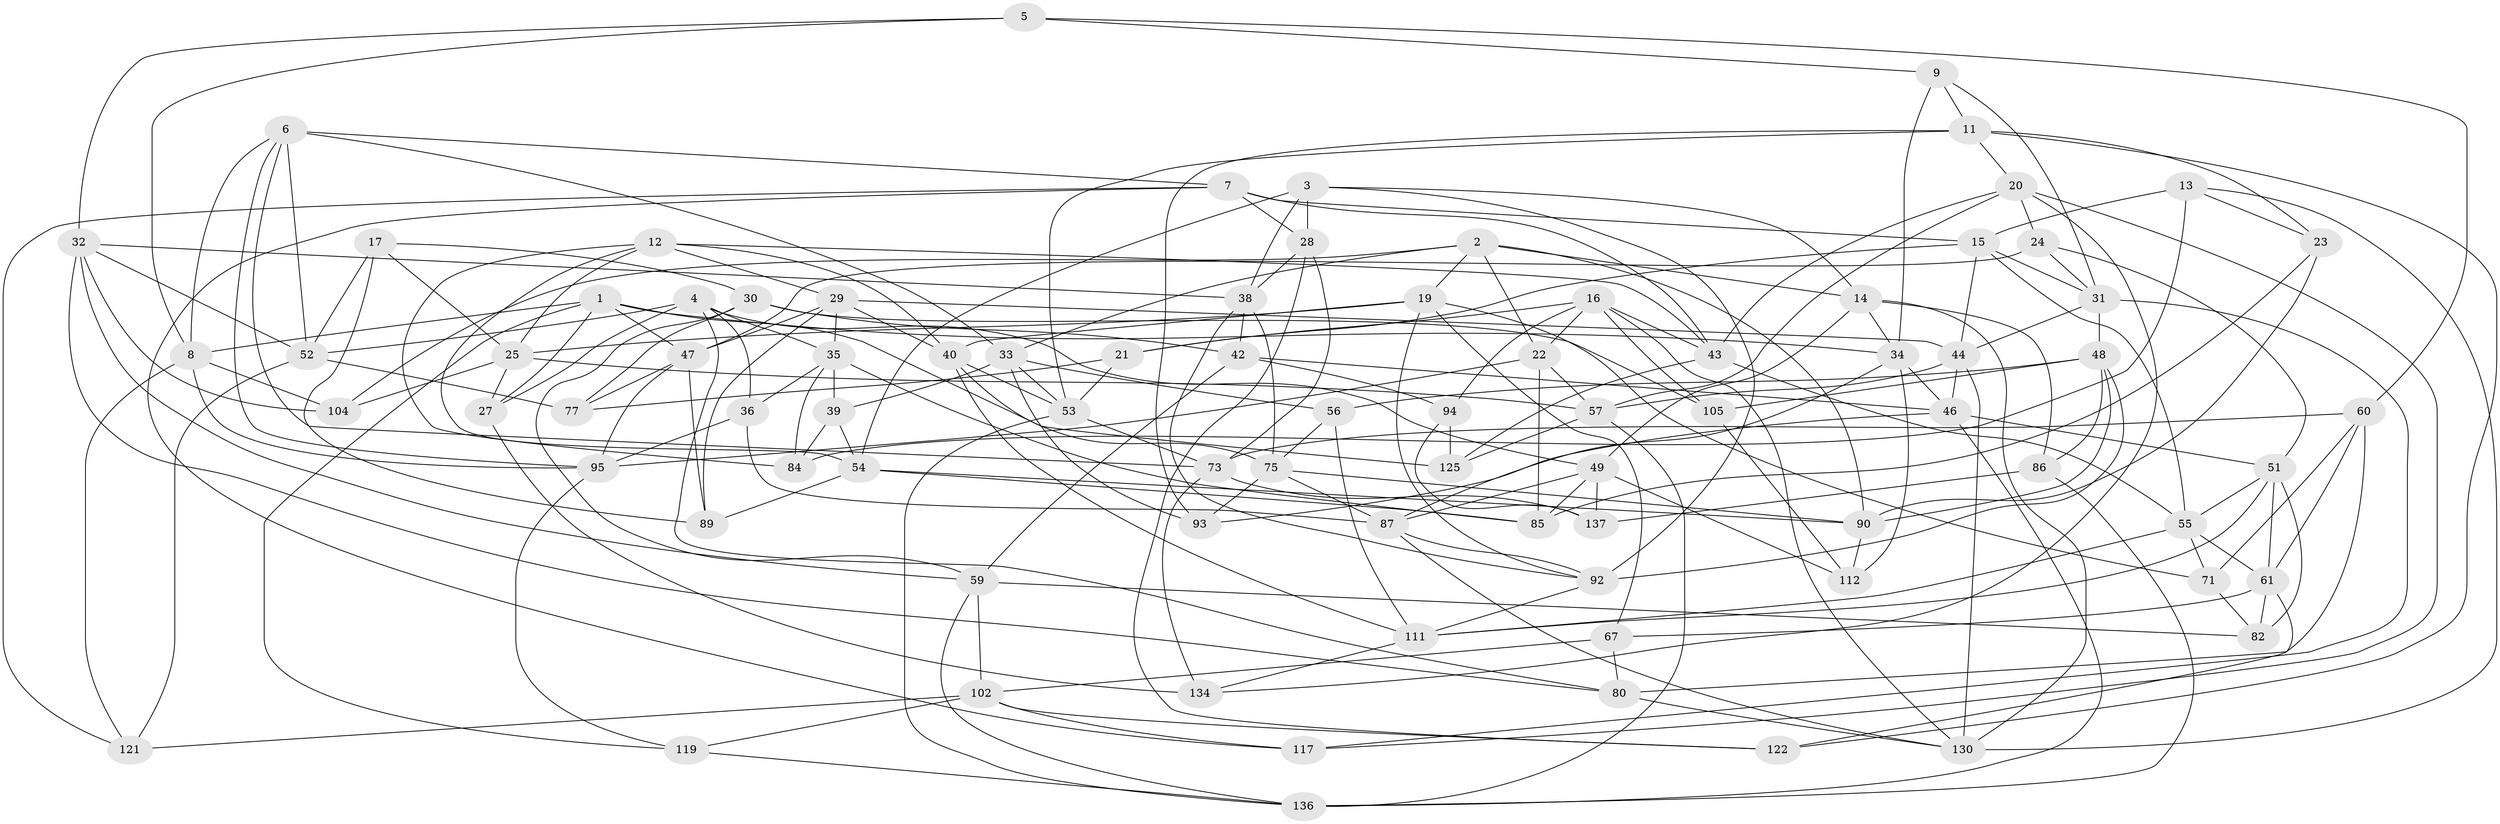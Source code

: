 // original degree distribution, {4: 1.0}
// Generated by graph-tools (version 1.1) at 2025/42/03/06/25 10:42:21]
// undirected, 84 vertices, 218 edges
graph export_dot {
graph [start="1"]
  node [color=gray90,style=filled];
  1 [super="+128"];
  2 [super="+64"];
  3 [super="+118"];
  4 [super="+37"];
  5;
  6 [super="+10"];
  7 [super="+18"];
  8 [super="+68"];
  9;
  11 [super="+120"];
  12 [super="+96"];
  13;
  14 [super="+26"];
  15 [super="+72"];
  16 [super="+127"];
  17;
  19 [super="+114"];
  20 [super="+41"];
  21;
  22 [super="+99"];
  23;
  24;
  25 [super="+45"];
  27;
  28 [super="+88"];
  29 [super="+123"];
  30 [super="+69"];
  31 [super="+70"];
  32 [super="+135"];
  33 [super="+65"];
  34 [super="+63"];
  35 [super="+62"];
  36;
  38 [super="+132"];
  39;
  40 [super="+97"];
  42 [super="+83"];
  43 [super="+50"];
  44 [super="+103"];
  46 [super="+106"];
  47 [super="+129"];
  48 [super="+115"];
  49 [super="+58"];
  51 [super="+126"];
  52 [super="+66"];
  53 [super="+76"];
  54 [super="+98"];
  55 [super="+81"];
  56;
  57 [super="+78"];
  59 [super="+107"];
  60 [super="+74"];
  61 [super="+79"];
  67;
  71;
  73 [super="+110"];
  75 [super="+91"];
  77;
  80 [super="+113"];
  82;
  84;
  85 [super="+124"];
  86;
  87 [super="+101"];
  89;
  90 [super="+109"];
  92 [super="+100"];
  93;
  94;
  95 [super="+116"];
  102 [super="+108"];
  104;
  105;
  111 [super="+131"];
  112;
  117;
  119;
  121;
  122;
  125;
  130 [super="+133"];
  134;
  136 [super="+138"];
  137;
  1 -- 27;
  1 -- 125;
  1 -- 119;
  1 -- 8;
  1 -- 47;
  1 -- 34;
  2 -- 19;
  2 -- 104;
  2 -- 90;
  2 -- 33;
  2 -- 22;
  2 -- 14;
  3 -- 28 [weight=2];
  3 -- 92;
  3 -- 54;
  3 -- 38;
  3 -- 14;
  4 -- 36;
  4 -- 52;
  4 -- 35;
  4 -- 80;
  4 -- 27;
  4 -- 49;
  5 -- 8;
  5 -- 9;
  5 -- 60;
  5 -- 32;
  6 -- 95;
  6 -- 33;
  6 -- 52;
  6 -- 8;
  6 -- 73;
  6 -- 7;
  7 -- 117;
  7 -- 28;
  7 -- 121;
  7 -- 43;
  7 -- 15;
  8 -- 104;
  8 -- 121;
  8 -- 95;
  9 -- 31;
  9 -- 11;
  9 -- 34;
  11 -- 93;
  11 -- 122;
  11 -- 20;
  11 -- 23;
  11 -- 53;
  12 -- 40;
  12 -- 54;
  12 -- 25;
  12 -- 84;
  12 -- 29;
  12 -- 43;
  13 -- 84;
  13 -- 23;
  13 -- 130;
  13 -- 15;
  14 -- 34;
  14 -- 86;
  14 -- 49;
  14 -- 130;
  15 -- 21;
  15 -- 55;
  15 -- 31;
  15 -- 44;
  16 -- 21;
  16 -- 94;
  16 -- 105;
  16 -- 130;
  16 -- 43;
  16 -- 22;
  17 -- 89;
  17 -- 30;
  17 -- 25;
  17 -- 52;
  19 -- 40;
  19 -- 71;
  19 -- 25;
  19 -- 67;
  19 -- 92;
  20 -- 117;
  20 -- 134;
  20 -- 24;
  20 -- 57;
  20 -- 43;
  21 -- 77;
  21 -- 53;
  22 -- 85 [weight=2];
  22 -- 95;
  22 -- 57;
  23 -- 90;
  23 -- 85;
  24 -- 47;
  24 -- 51;
  24 -- 31;
  25 -- 104;
  25 -- 27;
  25 -- 57;
  27 -- 134;
  28 -- 122;
  28 -- 38;
  28 -- 73;
  29 -- 35;
  29 -- 47;
  29 -- 40;
  29 -- 89;
  29 -- 44;
  30 -- 77;
  30 -- 105;
  30 -- 42 [weight=2];
  30 -- 59;
  31 -- 117;
  31 -- 48;
  31 -- 44;
  32 -- 59;
  32 -- 80;
  32 -- 52;
  32 -- 104;
  32 -- 38;
  33 -- 56;
  33 -- 93;
  33 -- 53;
  33 -- 39;
  34 -- 87;
  34 -- 46;
  34 -- 112;
  35 -- 36;
  35 -- 84;
  35 -- 39;
  35 -- 85;
  36 -- 87;
  36 -- 95;
  38 -- 75;
  38 -- 42;
  38 -- 92;
  39 -- 84;
  39 -- 54;
  40 -- 75;
  40 -- 53;
  40 -- 111;
  42 -- 94;
  42 -- 46;
  42 -- 59;
  43 -- 125;
  43 -- 55;
  44 -- 46;
  44 -- 130;
  44 -- 57;
  46 -- 93;
  46 -- 136;
  46 -- 51;
  47 -- 77;
  47 -- 89;
  47 -- 95;
  48 -- 56;
  48 -- 86;
  48 -- 105;
  48 -- 90;
  48 -- 92;
  49 -- 85;
  49 -- 112;
  49 -- 137;
  49 -- 87;
  51 -- 55;
  51 -- 111;
  51 -- 82;
  51 -- 61;
  52 -- 121;
  52 -- 77;
  53 -- 73;
  53 -- 136;
  54 -- 89;
  54 -- 85;
  54 -- 90;
  55 -- 61;
  55 -- 111;
  55 -- 71;
  56 -- 75;
  56 -- 111;
  57 -- 125;
  57 -- 136;
  59 -- 82;
  59 -- 102;
  59 -- 136;
  60 -- 80 [weight=2];
  60 -- 71;
  60 -- 73;
  60 -- 61;
  61 -- 67;
  61 -- 82;
  61 -- 122;
  67 -- 80;
  67 -- 102;
  71 -- 82;
  73 -- 134;
  73 -- 137;
  75 -- 90;
  75 -- 93;
  75 -- 87;
  80 -- 130;
  86 -- 136;
  86 -- 137;
  87 -- 130;
  87 -- 92;
  90 -- 112;
  92 -- 111;
  94 -- 125;
  94 -- 137;
  95 -- 119;
  102 -- 122;
  102 -- 121;
  102 -- 119;
  102 -- 117;
  105 -- 112;
  111 -- 134;
  119 -- 136;
}

